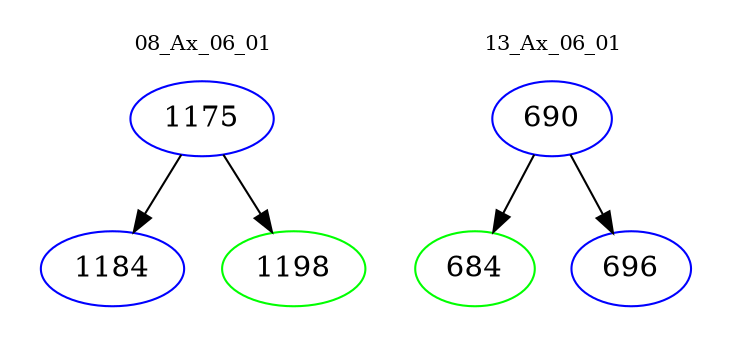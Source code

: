 digraph{
subgraph cluster_0 {
color = white
label = "08_Ax_06_01";
fontsize=10;
T0_1175 [label="1175", color="blue"]
T0_1175 -> T0_1184 [color="black"]
T0_1184 [label="1184", color="blue"]
T0_1175 -> T0_1198 [color="black"]
T0_1198 [label="1198", color="green"]
}
subgraph cluster_1 {
color = white
label = "13_Ax_06_01";
fontsize=10;
T1_690 [label="690", color="blue"]
T1_690 -> T1_684 [color="black"]
T1_684 [label="684", color="green"]
T1_690 -> T1_696 [color="black"]
T1_696 [label="696", color="blue"]
}
}
